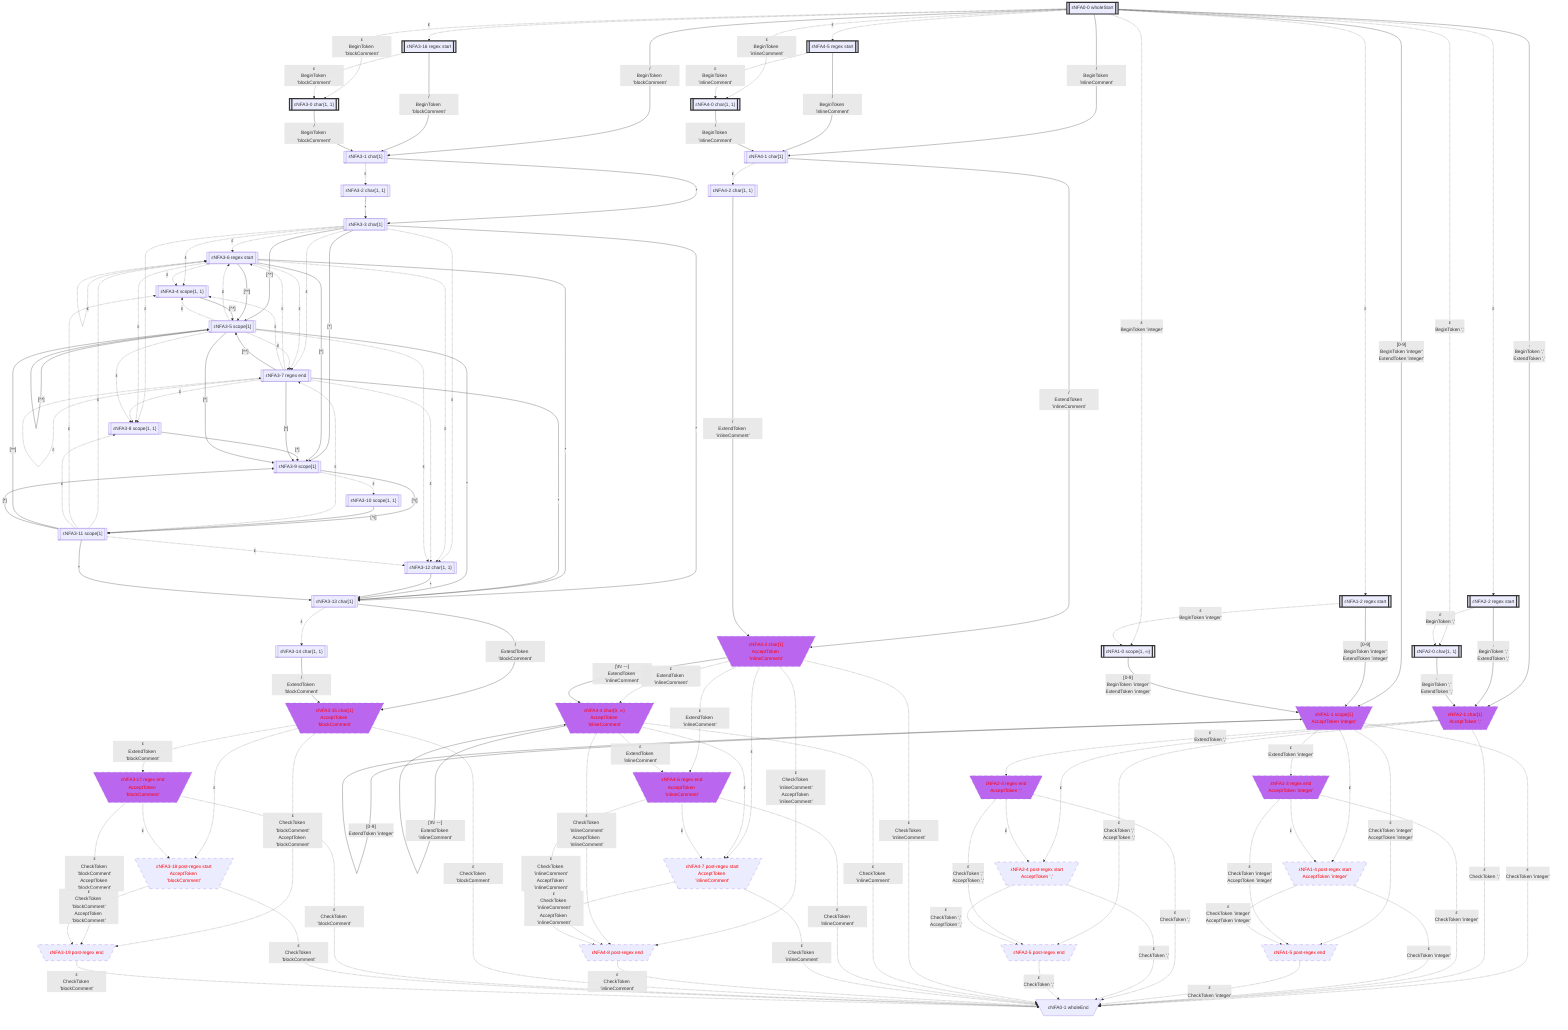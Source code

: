 flowchart
classDef c0001 color:#FF0000;
classDef c0010 stroke-dasharray: 10 10;
classDef c0011 stroke-dasharray: 10 10,color:#FF0000;
classDef c0100 fill:#BB66EE;
classDef c0101 fill:#BB66EE,color:#FF0000;
classDef c0110 fill:#BB66EE,stroke-dasharray: 10 10;
classDef c0111 fill:#BB66EE,stroke-dasharray: 10 10,color:#FF0000;
classDef c1000 stroke:#333,stroke-width:4px;
classDef c1001 stroke:#333,stroke-width:4px,color:#FF0000;
classDef c1010 stroke:#333,stroke-width:4px,stroke-dasharray: 10 10;
classDef c1011 stroke:#333,stroke-width:4px,stroke-dasharray: 10 10,color:#FF0000;
classDef c1100 stroke:#333,stroke-width:4px,fill:#BB66EE;
classDef c1101 stroke:#333,stroke-width:4px,fill:#BB66EE,color:#FF0000;
classDef c1110 stroke:#333,stroke-width:4px,fill:#BB66EE,stroke-dasharray: 10 10;
classDef c1111 stroke:#333,stroke-width:4px,fill:#BB66EE,stroke-dasharray: 10 10,color:#FF0000;
eNFA0_0_33667455[["εNFA0-0 wholeStart"]]
class eNFA0_0_33667455 c1000;
eNFA1_2_42709316[["εNFA1-2 regex start"]]
class eNFA1_2_42709316 c1000;
eNFA2_2_34571641[["εNFA2-2 regex start"]]
class eNFA2_2_34571641 c1000;
eNFA3_16_48839530[["εNFA3-16 regex start"]]
class eNFA3_16_48839530 c1000;
eNFA4_5_36902586[["εNFA4-5 regex start"]]
class eNFA4_5_36902586 c1000;
eNFA1_0_56198103[["εNFA1-0 scope{1, ∞}"]]
class eNFA1_0_56198103 c1000;
eNFA2_0_29365919[["εNFA2-0 char{1, 1}"]]
class eNFA2_0_29365919 c1000;
eNFA3_0_251973[["εNFA3-0 char{1, 1}"]]
class eNFA3_0_251973 c1000;
eNFA4_0_42586845[["εNFA4-0 char{1, 1}"]]
class eNFA4_0_42586845 c1000;
eNFA1_1_58440016[\"εNFA1-1 scope[1]
AcceptToken 'integer'"/]
class eNFA1_1_58440016 c0111;
eNFA2_1_62966687[\"εNFA2-1 char[1]
AcceptToken ','"/]
class eNFA2_1_62966687 c0111;
eNFA3_1_26982424[["εNFA3-1 char[1]"]]
eNFA4_1_38092711[["εNFA4-1 char[1]"]]
eNFA1_3_36020887[\"εNFA1-3 regex end
AcceptToken 'integer'"/]
class eNFA1_3_36020887 c0111;
eNFA1_4_33089041[\"εNFA1-4 post-regex start
AcceptToken 'integer'"/]
class eNFA1_4_33089041 c0011;
eNFA1_5_49022807[\"εNFA1-5 post-regex end"/]
class eNFA1_5_49022807 c0011;
eNFA0_1_42729680[\"εNFA0-1 wholeEnd"/]
eNFA2_3_29829272[\"εNFA2-3 regex end
AcceptToken ','"/]
class eNFA2_3_29829272 c0111;
eNFA2_4_27997[\"εNFA2-4 post-regex start
AcceptToken ','"/]
class eNFA2_4_27997 c0011;
eNFA2_5_19660823[\"εNFA2-5 post-regex end"/]
class eNFA2_5_19660823 c0011;
eNFA3_2_65610739[["εNFA3-2 char{1, 1}"]]
eNFA3_3_23414560[["εNFA3-3 char[1]"]]
eNFA4_2_7290082[["εNFA4-2 char{1, 1}"]]
eNFA4_3_62262011[\"εNFA4-3 char[1]
AcceptToken 'inlineComment'"/]
class eNFA4_3_62262011 c0111;
eNFA3_6_38552084[["εNFA3-6 regex start"]]
eNFA3_4_35711100[["εNFA3-4 scope{1, 1}"]]
eNFA3_8_11424440[["εNFA3-8 scope{1, 1}"]]
eNFA3_7_52964449[["εNFA3-7 regex end"]]
eNFA3_5_17531178[["εNFA3-5 scope[1]"]]
eNFA3_9_53625739[["εNFA3-9 scope[1]"]]
eNFA3_12_9404449[["εNFA3-12 char{1, 1}"]]
eNFA3_13_48717564[["εNFA3-13 char[1]"]]
eNFA4_4_6918001[\"εNFA4-4 char{0, ∞}
AcceptToken 'inlineComment'"/]
class eNFA4_4_6918001 c0111;
eNFA4_6_23487194[\"εNFA4-6 regex end
AcceptToken 'inlineComment'"/]
class eNFA4_6_23487194 c0111;
eNFA4_7_47737289[\"εNFA4-7 post-regex start
AcceptToken 'inlineComment'"/]
class eNFA4_7_47737289 c0011;
eNFA4_8_64576684[\"εNFA4-8 post-regex end"/]
class eNFA4_8_64576684 c0011;
eNFA3_10_12869603[["εNFA3-10 scope{1, 1}"]]
eNFA3_11_44319244[["εNFA3-11 scope[1]"]]
eNFA3_14_41515225[["εNFA3-14 char{1, 1}"]]
eNFA3_15_2267763[\"εNFA3-15 char[1]
AcceptToken 'blockComment'"/]
class eNFA3_15_2267763 c0111;
eNFA3_17_20409871[\"εNFA3-17 regex end
AcceptToken 'blockComment'"/]
class eNFA3_17_20409871 c0111;
eNFA3_18_49471114[\"εNFA3-18 post-regex start
AcceptToken 'blockComment'"/]
class eNFA3_18_49471114 c0011;
eNFA3_19_63328883[\"εNFA3-19 post-regex end"/]
class eNFA3_19_63328883 c0011;
eNFA0_0_33667455 -.->|"ε"|eNFA1_2_42709316
eNFA0_0_33667455 -.->|"ε"|eNFA2_2_34571641
eNFA0_0_33667455 -.->|"ε"|eNFA3_16_48839530
eNFA0_0_33667455 -.->|"ε"|eNFA4_5_36902586
eNFA0_0_33667455 -.->|"ε
BeginToken 'integer'"|eNFA1_0_56198103
eNFA0_0_33667455 -.->|"ε
BeginToken ','"|eNFA2_0_29365919
eNFA0_0_33667455 -.->|"ε
BeginToken 'blockComment'"|eNFA3_0_251973
eNFA0_0_33667455 -.->|"ε
BeginToken 'inlineComment'"|eNFA4_0_42586845
eNFA0_0_33667455 -->|"[0-9]
BeginToken 'integer'
ExtendToken 'integer'"|eNFA1_1_58440016
eNFA0_0_33667455 -->|",
BeginToken ','
ExtendToken ','"|eNFA2_1_62966687
eNFA0_0_33667455 -->|"/
BeginToken 'blockComment'"|eNFA3_1_26982424
eNFA0_0_33667455 -->|"/
BeginToken 'inlineComment'"|eNFA4_1_38092711
eNFA1_2_42709316 -.->|"ε
BeginToken 'integer'"|eNFA1_0_56198103
eNFA1_2_42709316 -->|"[0-9]
BeginToken 'integer'
ExtendToken 'integer'"|eNFA1_1_58440016
eNFA2_2_34571641 -.->|"ε
BeginToken ','"|eNFA2_0_29365919
eNFA2_2_34571641 -->|",
BeginToken ','
ExtendToken ','"|eNFA2_1_62966687
eNFA3_16_48839530 -.->|"ε
BeginToken 'blockComment'"|eNFA3_0_251973
eNFA3_16_48839530 -->|"/
BeginToken 'blockComment'"|eNFA3_1_26982424
eNFA4_5_36902586 -.->|"ε
BeginToken 'inlineComment'"|eNFA4_0_42586845
eNFA4_5_36902586 -->|"/
BeginToken 'inlineComment'"|eNFA4_1_38092711
eNFA1_0_56198103 -->|"[0-9]
BeginToken 'integer'
ExtendToken 'integer'"|eNFA1_1_58440016
eNFA2_0_29365919 -->|",
BeginToken ','
ExtendToken ','"|eNFA2_1_62966687
eNFA3_0_251973 -->|"/
BeginToken 'blockComment'"|eNFA3_1_26982424
eNFA4_0_42586845 -->|"/
BeginToken 'inlineComment'"|eNFA4_1_38092711
eNFA1_1_58440016 -->|"[0-9]
ExtendToken 'integer'"|eNFA1_1_58440016
eNFA1_1_58440016 -.->|"ε
ExtendToken 'integer'"|eNFA1_3_36020887
eNFA1_1_58440016 -.->|"ε"|eNFA1_4_33089041
eNFA1_1_58440016 -.->|"ε
CheckToken 'integer'
AcceptToken 'integer'"|eNFA1_5_49022807
eNFA1_1_58440016 -.->|"ε
CheckToken 'integer'"|eNFA0_1_42729680
eNFA2_1_62966687 -.->|"ε
ExtendToken ','"|eNFA2_3_29829272
eNFA2_1_62966687 -.->|"ε"|eNFA2_4_27997
eNFA2_1_62966687 -.->|"ε
CheckToken ','
AcceptToken ','"|eNFA2_5_19660823
eNFA2_1_62966687 -.->|"ε
CheckToken ','"|eNFA0_1_42729680
eNFA3_1_26982424 -.->|"ε"|eNFA3_2_65610739
eNFA3_1_26982424 -->|"*"|eNFA3_3_23414560
eNFA4_1_38092711 -.->|"ε"|eNFA4_2_7290082
eNFA4_1_38092711 -->|"/
ExtendToken 'inlineComment'"|eNFA4_3_62262011
eNFA1_3_36020887 -.->|"ε"|eNFA1_4_33089041
eNFA1_3_36020887 -.->|"ε
CheckToken 'integer'
AcceptToken 'integer'"|eNFA1_5_49022807
eNFA1_3_36020887 -.->|"ε
CheckToken 'integer'"|eNFA0_1_42729680
eNFA1_4_33089041 -.->|"ε
CheckToken 'integer'
AcceptToken 'integer'"|eNFA1_5_49022807
eNFA1_4_33089041 -.->|"ε
CheckToken 'integer'"|eNFA0_1_42729680
eNFA1_5_49022807 -.->|"ε
CheckToken 'integer'"|eNFA0_1_42729680
eNFA2_3_29829272 -.->|"ε"|eNFA2_4_27997
eNFA2_3_29829272 -.->|"ε
CheckToken ','
AcceptToken ','"|eNFA2_5_19660823
eNFA2_3_29829272 -.->|"ε
CheckToken ','"|eNFA0_1_42729680
eNFA2_4_27997 -.->|"ε
CheckToken ','
AcceptToken ','"|eNFA2_5_19660823
eNFA2_4_27997 -.->|"ε
CheckToken ','"|eNFA0_1_42729680
eNFA2_5_19660823 -.->|"ε
CheckToken ','"|eNFA0_1_42729680
eNFA3_2_65610739 -->|"*"|eNFA3_3_23414560
eNFA3_3_23414560 -.->|"ε"|eNFA3_6_38552084
eNFA3_3_23414560 -.->|"ε"|eNFA3_4_35711100
eNFA3_3_23414560 -.->|"ε"|eNFA3_8_11424440
eNFA3_3_23414560 -.->|"ε"|eNFA3_7_52964449
eNFA3_3_23414560 -->|"[^*]"|eNFA3_5_17531178
eNFA3_3_23414560 -->|"[*]"|eNFA3_9_53625739
eNFA3_3_23414560 -.->|"ε"|eNFA3_12_9404449
eNFA3_3_23414560 -->|"*"|eNFA3_13_48717564
eNFA4_2_7290082 -->|"/
ExtendToken 'inlineComment'"|eNFA4_3_62262011
eNFA4_3_62262011 -.->|"ε
ExtendToken 'inlineComment'"|eNFA4_4_6918001
eNFA4_3_62262011 -->|"[#92;t#92;r#32;-~]
ExtendToken 'inlineComment'"|eNFA4_4_6918001
eNFA4_3_62262011 -.->|"ε
ExtendToken 'inlineComment'"|eNFA4_6_23487194
eNFA4_3_62262011 -.->|"ε"|eNFA4_7_47737289
eNFA4_3_62262011 -.->|"ε
CheckToken 'inlineComment'
AcceptToken 'inlineComment'"|eNFA4_8_64576684
eNFA4_3_62262011 -.->|"ε
CheckToken 'inlineComment'"|eNFA0_1_42729680
eNFA3_6_38552084 -.->|"ε"|eNFA3_4_35711100
eNFA3_6_38552084 -.->|"ε"|eNFA3_8_11424440
eNFA3_6_38552084 -.->|"ε"|eNFA3_7_52964449
eNFA3_6_38552084 -->|"[^*]"|eNFA3_5_17531178
eNFA3_6_38552084 -->|"[*]"|eNFA3_9_53625739
eNFA3_6_38552084 -.->|"ε"|eNFA3_6_38552084
eNFA3_6_38552084 -.->|"ε"|eNFA3_12_9404449
eNFA3_6_38552084 -->|"*"|eNFA3_13_48717564
eNFA3_4_35711100 -->|"[^*]"|eNFA3_5_17531178
eNFA3_8_11424440 -->|"[*]"|eNFA3_9_53625739
eNFA3_7_52964449 -.->|"ε"|eNFA3_6_38552084
eNFA3_7_52964449 -.->|"ε"|eNFA3_12_9404449
eNFA3_7_52964449 -.->|"ε"|eNFA3_4_35711100
eNFA3_7_52964449 -.->|"ε"|eNFA3_8_11424440
eNFA3_7_52964449 -.->|"ε"|eNFA3_7_52964449
eNFA3_7_52964449 -->|"[^*]"|eNFA3_5_17531178
eNFA3_7_52964449 -->|"[*]"|eNFA3_9_53625739
eNFA3_7_52964449 -->|"*"|eNFA3_13_48717564
eNFA3_5_17531178 -.->|"ε"|eNFA3_7_52964449
eNFA3_5_17531178 -.->|"ε"|eNFA3_6_38552084
eNFA3_5_17531178 -.->|"ε"|eNFA3_12_9404449
eNFA3_5_17531178 -.->|"ε"|eNFA3_4_35711100
eNFA3_5_17531178 -.->|"ε"|eNFA3_8_11424440
eNFA3_5_17531178 -->|"[^*]"|eNFA3_5_17531178
eNFA3_5_17531178 -->|"[*]"|eNFA3_9_53625739
eNFA3_5_17531178 -->|"*"|eNFA3_13_48717564
eNFA3_9_53625739 -.->|"ε"|eNFA3_10_12869603
eNFA3_9_53625739 -->|"[^/]"|eNFA3_11_44319244
eNFA3_12_9404449 -->|"*"|eNFA3_13_48717564
eNFA3_13_48717564 -.->|"ε"|eNFA3_14_41515225
eNFA3_13_48717564 -->|"/
ExtendToken 'blockComment'"|eNFA3_15_2267763
eNFA4_4_6918001 -->|"[#92;t#92;r#32;-~]
ExtendToken 'inlineComment'"|eNFA4_4_6918001
eNFA4_4_6918001 -.->|"ε
ExtendToken 'inlineComment'"|eNFA4_6_23487194
eNFA4_4_6918001 -.->|"ε"|eNFA4_7_47737289
eNFA4_4_6918001 -.->|"ε
CheckToken 'inlineComment'
AcceptToken 'inlineComment'"|eNFA4_8_64576684
eNFA4_4_6918001 -.->|"ε
CheckToken 'inlineComment'"|eNFA0_1_42729680
eNFA4_6_23487194 -.->|"ε"|eNFA4_7_47737289
eNFA4_6_23487194 -.->|"ε
CheckToken 'inlineComment'
AcceptToken 'inlineComment'"|eNFA4_8_64576684
eNFA4_6_23487194 -.->|"ε
CheckToken 'inlineComment'"|eNFA0_1_42729680
eNFA4_7_47737289 -.->|"ε
CheckToken 'inlineComment'
AcceptToken 'inlineComment'"|eNFA4_8_64576684
eNFA4_7_47737289 -.->|"ε
CheckToken 'inlineComment'"|eNFA0_1_42729680
eNFA4_8_64576684 -.->|"ε
CheckToken 'inlineComment'"|eNFA0_1_42729680
eNFA3_10_12869603 -->|"[^/]"|eNFA3_11_44319244
eNFA3_11_44319244 -.->|"ε"|eNFA3_7_52964449
eNFA3_11_44319244 -.->|"ε"|eNFA3_6_38552084
eNFA3_11_44319244 -.->|"ε"|eNFA3_12_9404449
eNFA3_11_44319244 -.->|"ε"|eNFA3_4_35711100
eNFA3_11_44319244 -.->|"ε"|eNFA3_8_11424440
eNFA3_11_44319244 -->|"[^*]"|eNFA3_5_17531178
eNFA3_11_44319244 -->|"[*]"|eNFA3_9_53625739
eNFA3_11_44319244 -->|"*"|eNFA3_13_48717564
eNFA3_14_41515225 -->|"/
ExtendToken 'blockComment'"|eNFA3_15_2267763
eNFA3_15_2267763 -.->|"ε
ExtendToken 'blockComment'"|eNFA3_17_20409871
eNFA3_15_2267763 -.->|"ε"|eNFA3_18_49471114
eNFA3_15_2267763 -.->|"ε
CheckToken 'blockComment'
AcceptToken 'blockComment'"|eNFA3_19_63328883
eNFA3_15_2267763 -.->|"ε
CheckToken 'blockComment'"|eNFA0_1_42729680
eNFA3_17_20409871 -.->|"ε"|eNFA3_18_49471114
eNFA3_17_20409871 -.->|"ε
CheckToken 'blockComment'
AcceptToken 'blockComment'"|eNFA3_19_63328883
eNFA3_17_20409871 -.->|"ε
CheckToken 'blockComment'"|eNFA0_1_42729680
eNFA3_18_49471114 -.->|"ε
CheckToken 'blockComment'
AcceptToken 'blockComment'"|eNFA3_19_63328883
eNFA3_18_49471114 -.->|"ε
CheckToken 'blockComment'"|eNFA0_1_42729680
eNFA3_19_63328883 -.->|"ε
CheckToken 'blockComment'"|eNFA0_1_42729680